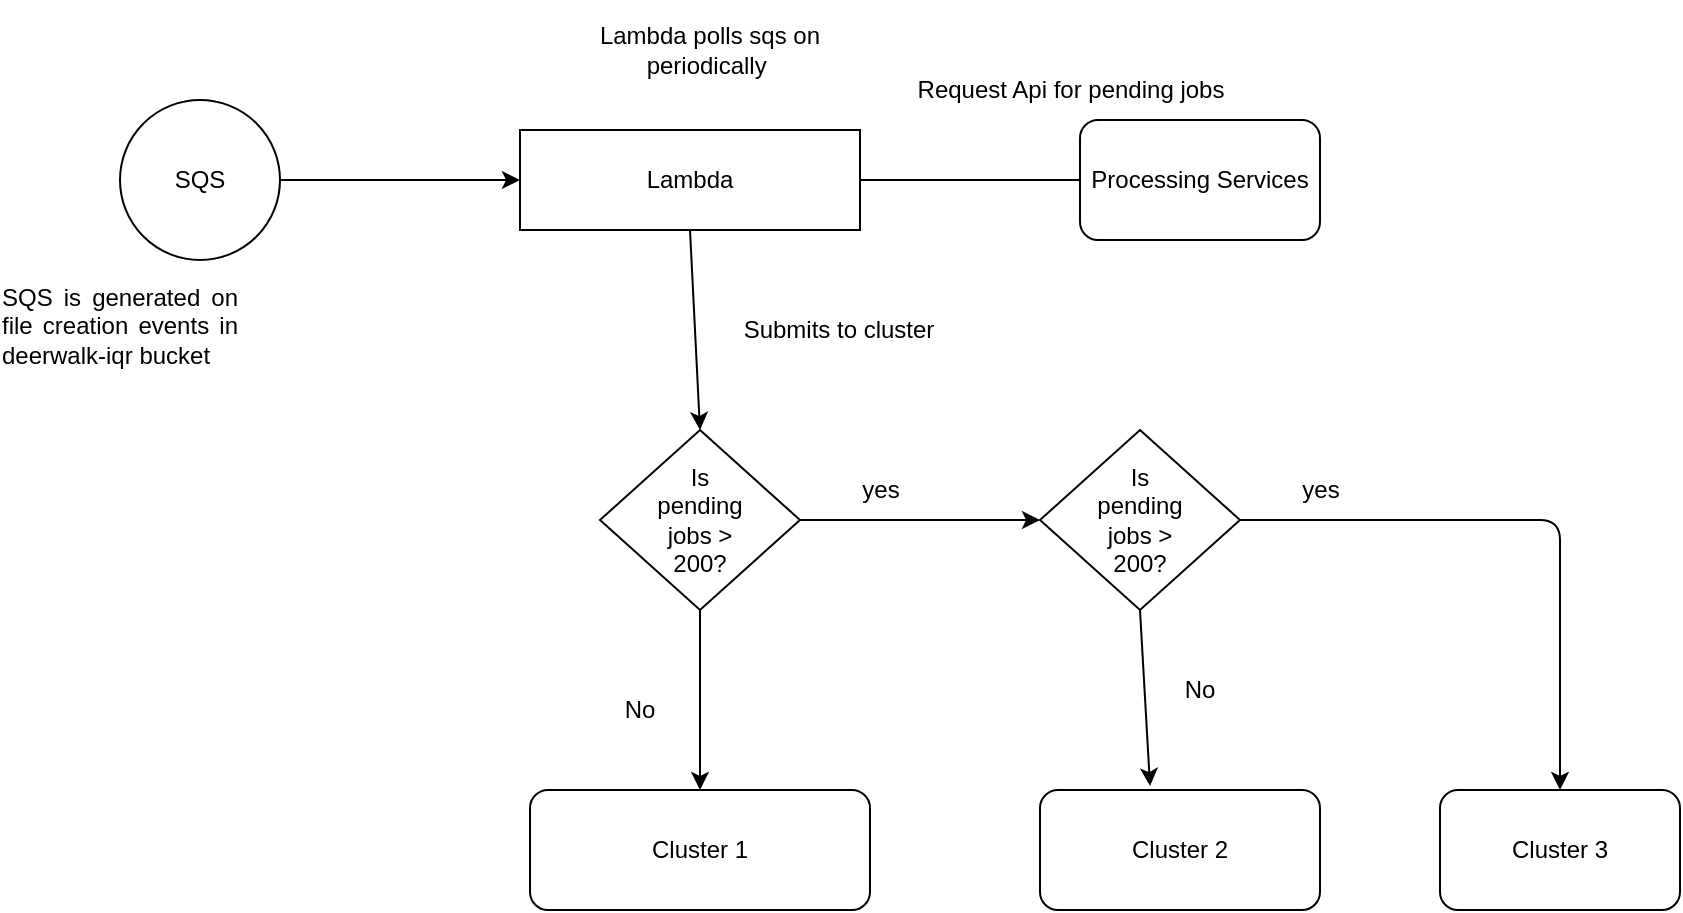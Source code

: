 <mxfile version="14.1.9" type="github">
  <diagram id="9qKWAtdhl-_wao6a2sxs" name="Page-1">
    <mxGraphModel dx="868" dy="462" grid="1" gridSize="10" guides="1" tooltips="1" connect="1" arrows="1" fold="1" page="1" pageScale="1" pageWidth="827" pageHeight="1169" math="0" shadow="0">
      <root>
        <mxCell id="0" />
        <mxCell id="1" parent="0" />
        <mxCell id="nBqAGyp2BiEuoEke4evz-1" value="Lambda" style="rounded=0;whiteSpace=wrap;html=1;" vertex="1" parent="1">
          <mxGeometry x="310" y="90" width="170" height="50" as="geometry" />
        </mxCell>
        <mxCell id="nBqAGyp2BiEuoEke4evz-2" value="" style="endArrow=classic;html=1;exitX=1;exitY=0.5;exitDx=0;exitDy=0;entryX=0;entryY=0.5;entryDx=0;entryDy=0;" edge="1" parent="1" source="nBqAGyp2BiEuoEke4evz-3" target="nBqAGyp2BiEuoEke4evz-1">
          <mxGeometry width="50" height="50" relative="1" as="geometry">
            <mxPoint x="390" y="270" as="sourcePoint" />
            <mxPoint x="380" y="125" as="targetPoint" />
          </mxGeometry>
        </mxCell>
        <mxCell id="nBqAGyp2BiEuoEke4evz-3" value="SQS" style="ellipse;whiteSpace=wrap;html=1;aspect=fixed;" vertex="1" parent="1">
          <mxGeometry x="110" y="75" width="80" height="80" as="geometry" />
        </mxCell>
        <mxCell id="nBqAGyp2BiEuoEke4evz-5" value="&lt;div style=&quot;text-align: justify&quot;&gt;&lt;span&gt;SQS is generated on file creation events in deerwalk-iqr bucket&lt;/span&gt;&lt;/div&gt;" style="text;html=1;strokeColor=none;fillColor=none;align=center;verticalAlign=middle;whiteSpace=wrap;rounded=0;" vertex="1" parent="1">
          <mxGeometry x="50" y="155" width="120" height="65" as="geometry" />
        </mxCell>
        <mxCell id="nBqAGyp2BiEuoEke4evz-7" value="Cluster 1" style="rounded=1;whiteSpace=wrap;html=1;" vertex="1" parent="1">
          <mxGeometry x="315" y="420" width="170" height="60" as="geometry" />
        </mxCell>
        <mxCell id="nBqAGyp2BiEuoEke4evz-8" value="" style="rhombus;whiteSpace=wrap;html=1;" vertex="1" parent="1">
          <mxGeometry x="350" y="240" width="100" height="90" as="geometry" />
        </mxCell>
        <mxCell id="nBqAGyp2BiEuoEke4evz-9" value="" style="endArrow=classic;html=1;" edge="1" parent="1">
          <mxGeometry width="50" height="50" relative="1" as="geometry">
            <mxPoint x="395" y="140" as="sourcePoint" />
            <mxPoint x="400" y="240" as="targetPoint" />
          </mxGeometry>
        </mxCell>
        <mxCell id="nBqAGyp2BiEuoEke4evz-10" value="" style="endArrow=classic;html=1;exitX=0.5;exitY=1;exitDx=0;exitDy=0;entryX=0.5;entryY=0;entryDx=0;entryDy=0;" edge="1" parent="1" source="nBqAGyp2BiEuoEke4evz-8" target="nBqAGyp2BiEuoEke4evz-7">
          <mxGeometry width="50" height="50" relative="1" as="geometry">
            <mxPoint x="390" y="420" as="sourcePoint" />
            <mxPoint x="440" y="370" as="targetPoint" />
          </mxGeometry>
        </mxCell>
        <mxCell id="nBqAGyp2BiEuoEke4evz-11" value="No" style="text;html=1;strokeColor=none;fillColor=none;align=center;verticalAlign=middle;whiteSpace=wrap;rounded=0;" vertex="1" parent="1">
          <mxGeometry x="350" y="370" width="40" height="20" as="geometry" />
        </mxCell>
        <mxCell id="nBqAGyp2BiEuoEke4evz-12" value="Is pending jobs &amp;gt; 200?" style="text;html=1;strokeColor=none;fillColor=none;align=center;verticalAlign=middle;whiteSpace=wrap;rounded=0;" vertex="1" parent="1">
          <mxGeometry x="380" y="275" width="40" height="20" as="geometry" />
        </mxCell>
        <mxCell id="nBqAGyp2BiEuoEke4evz-13" value="" style="endArrow=classic;html=1;exitX=1;exitY=0.5;exitDx=0;exitDy=0;" edge="1" parent="1" source="nBqAGyp2BiEuoEke4evz-8">
          <mxGeometry width="50" height="50" relative="1" as="geometry">
            <mxPoint x="390" y="370" as="sourcePoint" />
            <mxPoint x="570" y="285" as="targetPoint" />
          </mxGeometry>
        </mxCell>
        <mxCell id="nBqAGyp2BiEuoEke4evz-14" value="yes" style="text;html=1;align=center;verticalAlign=middle;resizable=0;points=[];autosize=1;" vertex="1" parent="1">
          <mxGeometry x="475" y="260" width="30" height="20" as="geometry" />
        </mxCell>
        <mxCell id="nBqAGyp2BiEuoEke4evz-15" value="Cluster 2" style="rounded=1;whiteSpace=wrap;html=1;" vertex="1" parent="1">
          <mxGeometry x="570" y="420" width="140" height="60" as="geometry" />
        </mxCell>
        <mxCell id="nBqAGyp2BiEuoEke4evz-19" value="Lambda polls sqs on periodically&amp;nbsp;" style="text;html=1;strokeColor=none;fillColor=none;align=center;verticalAlign=middle;whiteSpace=wrap;rounded=0;" vertex="1" parent="1">
          <mxGeometry x="340" y="25" width="130" height="50" as="geometry" />
        </mxCell>
        <mxCell id="nBqAGyp2BiEuoEke4evz-20" value="Submits to cluster" style="text;html=1;align=center;verticalAlign=middle;resizable=0;points=[];autosize=1;" vertex="1" parent="1">
          <mxGeometry x="414" y="180" width="110" height="20" as="geometry" />
        </mxCell>
        <mxCell id="nBqAGyp2BiEuoEke4evz-22" value="Processing Services" style="rounded=1;whiteSpace=wrap;html=1;" vertex="1" parent="1">
          <mxGeometry x="590" y="85" width="120" height="60" as="geometry" />
        </mxCell>
        <mxCell id="nBqAGyp2BiEuoEke4evz-24" value="" style="endArrow=none;html=1;entryX=0;entryY=0.5;entryDx=0;entryDy=0;exitX=1;exitY=0.5;exitDx=0;exitDy=0;" edge="1" parent="1" source="nBqAGyp2BiEuoEke4evz-1" target="nBqAGyp2BiEuoEke4evz-22">
          <mxGeometry width="50" height="50" relative="1" as="geometry">
            <mxPoint x="390" y="250" as="sourcePoint" />
            <mxPoint x="580" y="130" as="targetPoint" />
          </mxGeometry>
        </mxCell>
        <mxCell id="nBqAGyp2BiEuoEke4evz-25" value="Request Api for pending jobs&lt;br&gt;" style="text;html=1;align=center;verticalAlign=middle;resizable=0;points=[];autosize=1;" vertex="1" parent="1">
          <mxGeometry x="500" y="60" width="170" height="20" as="geometry" />
        </mxCell>
        <mxCell id="nBqAGyp2BiEuoEke4evz-33" value="" style="endArrow=classic;html=1;exitX=0.5;exitY=1;exitDx=0;exitDy=0;entryX=0.393;entryY=-0.033;entryDx=0;entryDy=0;entryPerimeter=0;" edge="1" parent="1" source="nBqAGyp2BiEuoEke4evz-34" target="nBqAGyp2BiEuoEke4evz-15">
          <mxGeometry width="50" height="50" relative="1" as="geometry">
            <mxPoint x="625" y="332.5" as="sourcePoint" />
            <mxPoint x="440" y="250" as="targetPoint" />
          </mxGeometry>
        </mxCell>
        <mxCell id="nBqAGyp2BiEuoEke4evz-34" value="" style="rhombus;whiteSpace=wrap;html=1;" vertex="1" parent="1">
          <mxGeometry x="570" y="240" width="100" height="90" as="geometry" />
        </mxCell>
        <mxCell id="nBqAGyp2BiEuoEke4evz-35" value="Is pending jobs &amp;gt; 200?" style="text;html=1;strokeColor=none;fillColor=none;align=center;verticalAlign=middle;whiteSpace=wrap;rounded=0;" vertex="1" parent="1">
          <mxGeometry x="600" y="275" width="40" height="20" as="geometry" />
        </mxCell>
        <mxCell id="nBqAGyp2BiEuoEke4evz-37" value="No" style="text;html=1;strokeColor=none;fillColor=none;align=center;verticalAlign=middle;whiteSpace=wrap;rounded=0;" vertex="1" parent="1">
          <mxGeometry x="630" y="360" width="40" height="20" as="geometry" />
        </mxCell>
        <mxCell id="nBqAGyp2BiEuoEke4evz-38" value="" style="endArrow=classic;html=1;exitX=1;exitY=0.5;exitDx=0;exitDy=0;entryX=0.5;entryY=0;entryDx=0;entryDy=0;" edge="1" parent="1" source="nBqAGyp2BiEuoEke4evz-34" target="nBqAGyp2BiEuoEke4evz-40">
          <mxGeometry width="50" height="50" relative="1" as="geometry">
            <mxPoint x="390" y="350" as="sourcePoint" />
            <mxPoint x="770" y="285" as="targetPoint" />
            <Array as="points">
              <mxPoint x="830" y="285" />
            </Array>
          </mxGeometry>
        </mxCell>
        <mxCell id="nBqAGyp2BiEuoEke4evz-40" value="Cluster 3" style="rounded=1;whiteSpace=wrap;html=1;" vertex="1" parent="1">
          <mxGeometry x="770" y="420" width="120" height="60" as="geometry" />
        </mxCell>
        <mxCell id="nBqAGyp2BiEuoEke4evz-41" value="yes" style="text;html=1;align=center;verticalAlign=middle;resizable=0;points=[];autosize=1;" vertex="1" parent="1">
          <mxGeometry x="695" y="260" width="30" height="20" as="geometry" />
        </mxCell>
      </root>
    </mxGraphModel>
  </diagram>
</mxfile>
